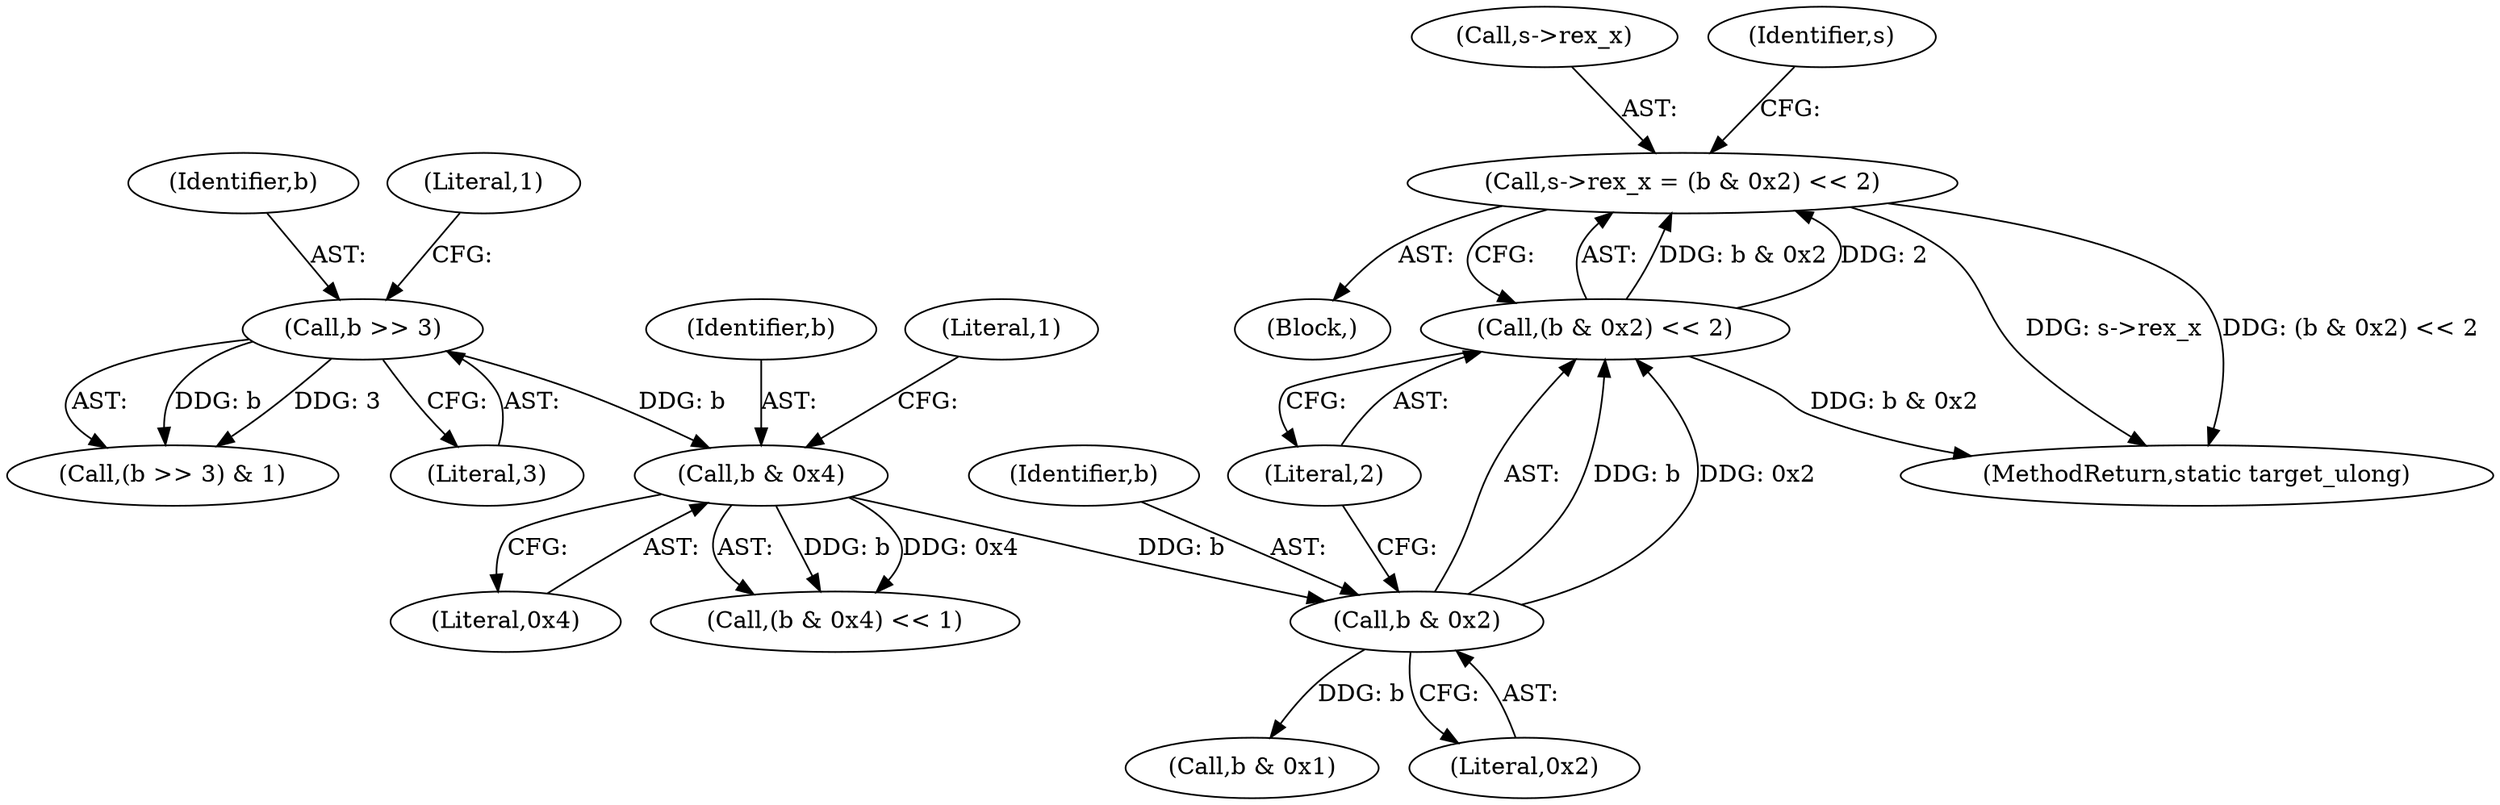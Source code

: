 digraph "0_qemu_30663fd26c0307e414622c7a8607fbc04f92ec14@pointer" {
"1000749" [label="(Call,s->rex_x = (b & 0x2) << 2)"];
"1000753" [label="(Call,(b & 0x2) << 2)"];
"1000754" [label="(Call,b & 0x2)"];
"1000745" [label="(Call,b & 0x4)"];
"1000738" [label="(Call,b >> 3)"];
"1000755" [label="(Identifier,b)"];
"1000734" [label="(Block,)"];
"1000750" [label="(Call,s->rex_x)"];
"1000737" [label="(Call,(b >> 3) & 1)"];
"1000739" [label="(Identifier,b)"];
"1000741" [label="(Literal,1)"];
"1000749" [label="(Call,s->rex_x = (b & 0x2) << 2)"];
"1000738" [label="(Call,b >> 3)"];
"1000760" [label="(Identifier,s)"];
"1000740" [label="(Literal,3)"];
"1000754" [label="(Call,b & 0x2)"];
"1000747" [label="(Literal,0x4)"];
"1000744" [label="(Call,(b & 0x4) << 1)"];
"1000753" [label="(Call,(b & 0x2) << 2)"];
"1000757" [label="(Literal,2)"];
"1000762" [label="(Call,b & 0x1)"];
"1000746" [label="(Identifier,b)"];
"1011840" [label="(MethodReturn,static target_ulong)"];
"1000745" [label="(Call,b & 0x4)"];
"1000748" [label="(Literal,1)"];
"1000756" [label="(Literal,0x2)"];
"1000749" -> "1000734"  [label="AST: "];
"1000749" -> "1000753"  [label="CFG: "];
"1000750" -> "1000749"  [label="AST: "];
"1000753" -> "1000749"  [label="AST: "];
"1000760" -> "1000749"  [label="CFG: "];
"1000749" -> "1011840"  [label="DDG: s->rex_x"];
"1000749" -> "1011840"  [label="DDG: (b & 0x2) << 2"];
"1000753" -> "1000749"  [label="DDG: b & 0x2"];
"1000753" -> "1000749"  [label="DDG: 2"];
"1000753" -> "1000757"  [label="CFG: "];
"1000754" -> "1000753"  [label="AST: "];
"1000757" -> "1000753"  [label="AST: "];
"1000753" -> "1011840"  [label="DDG: b & 0x2"];
"1000754" -> "1000753"  [label="DDG: b"];
"1000754" -> "1000753"  [label="DDG: 0x2"];
"1000754" -> "1000756"  [label="CFG: "];
"1000755" -> "1000754"  [label="AST: "];
"1000756" -> "1000754"  [label="AST: "];
"1000757" -> "1000754"  [label="CFG: "];
"1000745" -> "1000754"  [label="DDG: b"];
"1000754" -> "1000762"  [label="DDG: b"];
"1000745" -> "1000744"  [label="AST: "];
"1000745" -> "1000747"  [label="CFG: "];
"1000746" -> "1000745"  [label="AST: "];
"1000747" -> "1000745"  [label="AST: "];
"1000748" -> "1000745"  [label="CFG: "];
"1000745" -> "1000744"  [label="DDG: b"];
"1000745" -> "1000744"  [label="DDG: 0x4"];
"1000738" -> "1000745"  [label="DDG: b"];
"1000738" -> "1000737"  [label="AST: "];
"1000738" -> "1000740"  [label="CFG: "];
"1000739" -> "1000738"  [label="AST: "];
"1000740" -> "1000738"  [label="AST: "];
"1000741" -> "1000738"  [label="CFG: "];
"1000738" -> "1000737"  [label="DDG: b"];
"1000738" -> "1000737"  [label="DDG: 3"];
}
